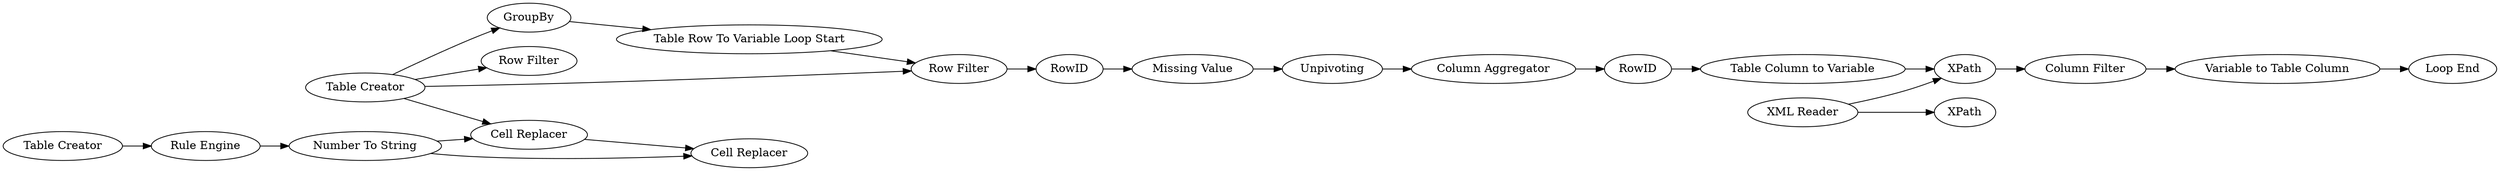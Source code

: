 digraph {
	559 -> 562
	557 -> 559
	565 -> 566
	551 -> 568
	573 -> 574
	564 -> 565
	562 -> 567
	568 -> 571
	551 -> 558
	567 -> 564
	3 -> 539
	566 -> 563
	551 -> 559
	569 -> 570
	572 -> 571
	558 -> 557
	563 -> 539
	572 -> 568
	3 -> 556
	551 -> 575
	561 -> 573
	539 -> 561
	570 -> 572
	570 [label="Rule Engine"]
	564 [label=Unpivoting]
	559 [label="Row Filter"]
	558 [label=GroupBy]
	557 [label="Table Row To Variable Loop Start"]
	3 [label="XML Reader"]
	551 [label="Table Creator"]
	561 [label="Column Filter"]
	573 [label="Variable to Table Column"]
	565 [label="Column Aggregator"]
	571 [label="Cell Replacer"]
	566 [label=RowID]
	567 [label="Missing Value"]
	563 [label="Table Column to Variable"]
	569 [label="Table Creator"]
	575 [label="Row Filter"]
	539 [label=XPath]
	574 [label="Loop End"]
	572 [label="Number To String"]
	556 [label=XPath]
	562 [label=RowID]
	568 [label="Cell Replacer"]
	rankdir=LR
}
